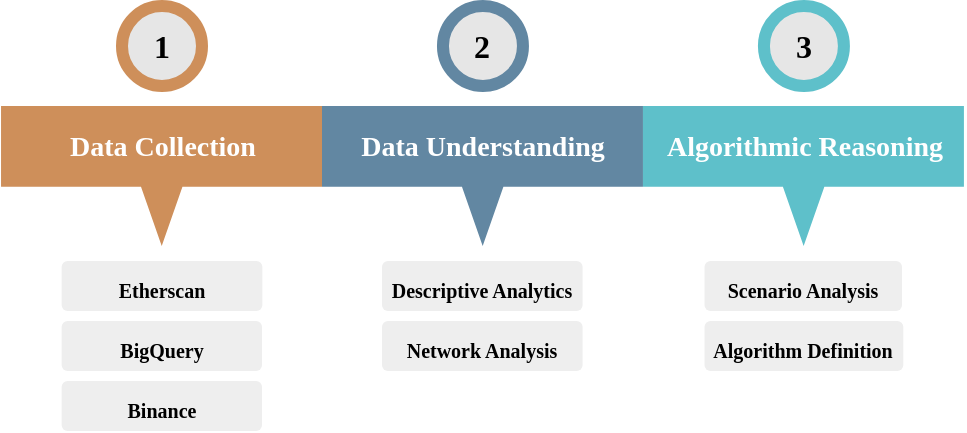 <mxfile>
    <diagram id="tXnfL6GufPT0Zl-YTs8d" name="Page-1">
        <mxGraphModel dx="1094" dy="651" grid="0" gridSize="10" guides="1" tooltips="1" connect="1" arrows="1" fold="1" page="1" pageScale="1" pageWidth="1654" pageHeight="1169" math="0" shadow="0">
            <root>
                <mxCell id="0"/>
                <mxCell id="1" parent="0"/>
                <mxCell id="78" value="" style="group" vertex="1" connectable="0" parent="1">
                    <mxGeometry x="119.52" y="230" width="481.44" height="212.5" as="geometry"/>
                </mxCell>
                <mxCell id="36" value="&lt;font face=&quot;Times New Roman&quot; style=&quot;font-size: 10px&quot;&gt;Descriptive Analytics&lt;/font&gt;" style="rounded=1;strokeColor=none;fillColor=#EEEEEE;align=center;arcSize=12;verticalAlign=top;whiteSpace=wrap;html=1;fontSize=12;fontStyle=1" vertex="1" parent="78">
                    <mxGeometry x="190.48" y="127.5" width="100.3" height="25" as="geometry"/>
                </mxCell>
                <mxCell id="47" value="&lt;font face=&quot;Times New Roman&quot;&gt;Data Collection&lt;/font&gt;" style="html=1;shape=mxgraph.infographic.barCallout;dx=80.34;dy=29.61;fillColor=#ce8f5a;strokeColor=none;align=center;verticalAlign=top;fontColor=#ffffff;fontSize=14;fontStyle=1;shadow=0;spacingTop=5;" vertex="1" parent="78">
                    <mxGeometry y="50" width="160.48" height="70" as="geometry"/>
                </mxCell>
                <mxCell id="52" value="&lt;font face=&quot;Times New Roman&quot;&gt;1&lt;/font&gt;" style="ellipse;whiteSpace=wrap;html=1;aspect=fixed;shadow=0;strokeColor=#ce8f5a;strokeWidth=6;fontSize=16;align=center;fontStyle=1;fillColor=#E6E6E6;" vertex="1" parent="78">
                    <mxGeometry x="60.48" width="40" height="40" as="geometry"/>
                </mxCell>
                <mxCell id="62" value="&lt;font face=&quot;Times New Roman&quot;&gt;Data Understanding&lt;/font&gt;" style="html=1;shape=mxgraph.infographic.barCallout;dx=80.34;dy=29.61;fillColor=#6287a2;strokeColor=none;align=center;verticalAlign=top;fontColor=#ffffff;fontSize=14;fontStyle=1;shadow=0;spacingTop=5;" vertex="1" parent="78">
                    <mxGeometry x="160.48" y="50" width="160.48" height="70" as="geometry"/>
                </mxCell>
                <mxCell id="63" value="&lt;font face=&quot;Times New Roman&quot;&gt;2&lt;/font&gt;" style="ellipse;whiteSpace=wrap;html=1;aspect=fixed;shadow=0;strokeColor=#6287a2;strokeWidth=6;fontSize=16;align=center;fontStyle=1;fillColor=#E6E6E6;" vertex="1" parent="78">
                    <mxGeometry x="220.96" width="40" height="40" as="geometry"/>
                </mxCell>
                <mxCell id="64" value="&lt;font face=&quot;Times New Roman&quot;&gt;Algorithmic Reasoning&lt;/font&gt;" style="html=1;shape=mxgraph.infographic.barCallout;dx=80.34;dy=29.61;fillColor=#5ec0ca;strokeColor=none;align=center;verticalAlign=top;fontColor=#ffffff;fontSize=14;fontStyle=1;shadow=0;spacingTop=5;" vertex="1" parent="78">
                    <mxGeometry x="320.96" y="50" width="160.48" height="70" as="geometry"/>
                </mxCell>
                <mxCell id="65" value="&lt;font face=&quot;Times New Roman&quot;&gt;3&lt;/font&gt;" style="ellipse;whiteSpace=wrap;html=1;aspect=fixed;shadow=0;strokeColor=#5ec0ca;strokeWidth=6;fontSize=16;align=center;fontStyle=1;fillColor=#E6E6E6;" vertex="1" parent="78">
                    <mxGeometry x="381.44" width="40" height="40" as="geometry"/>
                </mxCell>
                <mxCell id="66" value="&lt;font face=&quot;Times New Roman&quot; style=&quot;font-size: 10px&quot;&gt;BigQuery&lt;/font&gt;" style="rounded=1;strokeColor=none;fillColor=#EEEEEE;align=center;arcSize=12;verticalAlign=top;whiteSpace=wrap;html=1;fontSize=12;fontStyle=1" vertex="1" parent="78">
                    <mxGeometry x="30.3" y="157.5" width="100.18" height="25" as="geometry"/>
                </mxCell>
                <mxCell id="68" value="&lt;font face=&quot;Times New Roman&quot; style=&quot;font-size: 10px&quot;&gt;Binance&lt;/font&gt;" style="rounded=1;strokeColor=none;fillColor=#EEEEEE;align=center;arcSize=12;verticalAlign=top;whiteSpace=wrap;html=1;fontSize=12;fontStyle=1" vertex="1" parent="78">
                    <mxGeometry x="30.3" y="187.5" width="100.18" height="25" as="geometry"/>
                </mxCell>
                <mxCell id="70" value="&lt;font face=&quot;Times New Roman&quot; style=&quot;font-size: 10px&quot;&gt;Etherscan&lt;/font&gt;" style="rounded=1;strokeColor=none;fillColor=#EEEEEE;align=center;arcSize=12;verticalAlign=top;whiteSpace=wrap;html=1;fontSize=12;fontStyle=1" vertex="1" parent="78">
                    <mxGeometry x="30.3" y="127.5" width="100.36" height="25" as="geometry"/>
                </mxCell>
                <mxCell id="73" value="&lt;font face=&quot;Times New Roman&quot; style=&quot;font-size: 10px&quot;&gt;Network Analysis&lt;/font&gt;" style="rounded=1;strokeColor=none;fillColor=#EEEEEE;align=center;arcSize=12;verticalAlign=top;whiteSpace=wrap;html=1;fontSize=12;fontStyle=1" vertex="1" parent="78">
                    <mxGeometry x="190.48" y="157.5" width="100.3" height="25" as="geometry"/>
                </mxCell>
                <mxCell id="75" value="&lt;font face=&quot;Times New Roman&quot; style=&quot;font-size: 10px&quot;&gt;Scenario Analysis&lt;/font&gt;" style="rounded=1;strokeColor=none;fillColor=#EEEEEE;align=center;arcSize=12;verticalAlign=top;whiteSpace=wrap;html=1;fontSize=12;fontStyle=1" vertex="1" parent="78">
                    <mxGeometry x="351.74" y="127.5" width="98.74" height="25" as="geometry"/>
                </mxCell>
                <mxCell id="76" value="&lt;font face=&quot;Times New Roman&quot; style=&quot;font-size: 10px&quot;&gt;Algorithm Definition&lt;/font&gt;" style="rounded=1;strokeColor=none;fillColor=#EEEEEE;align=center;arcSize=12;verticalAlign=top;whiteSpace=wrap;html=1;fontSize=12;fontStyle=1" vertex="1" parent="78">
                    <mxGeometry x="351.74" y="157.5" width="99.4" height="25" as="geometry"/>
                </mxCell>
            </root>
        </mxGraphModel>
    </diagram>
</mxfile>
